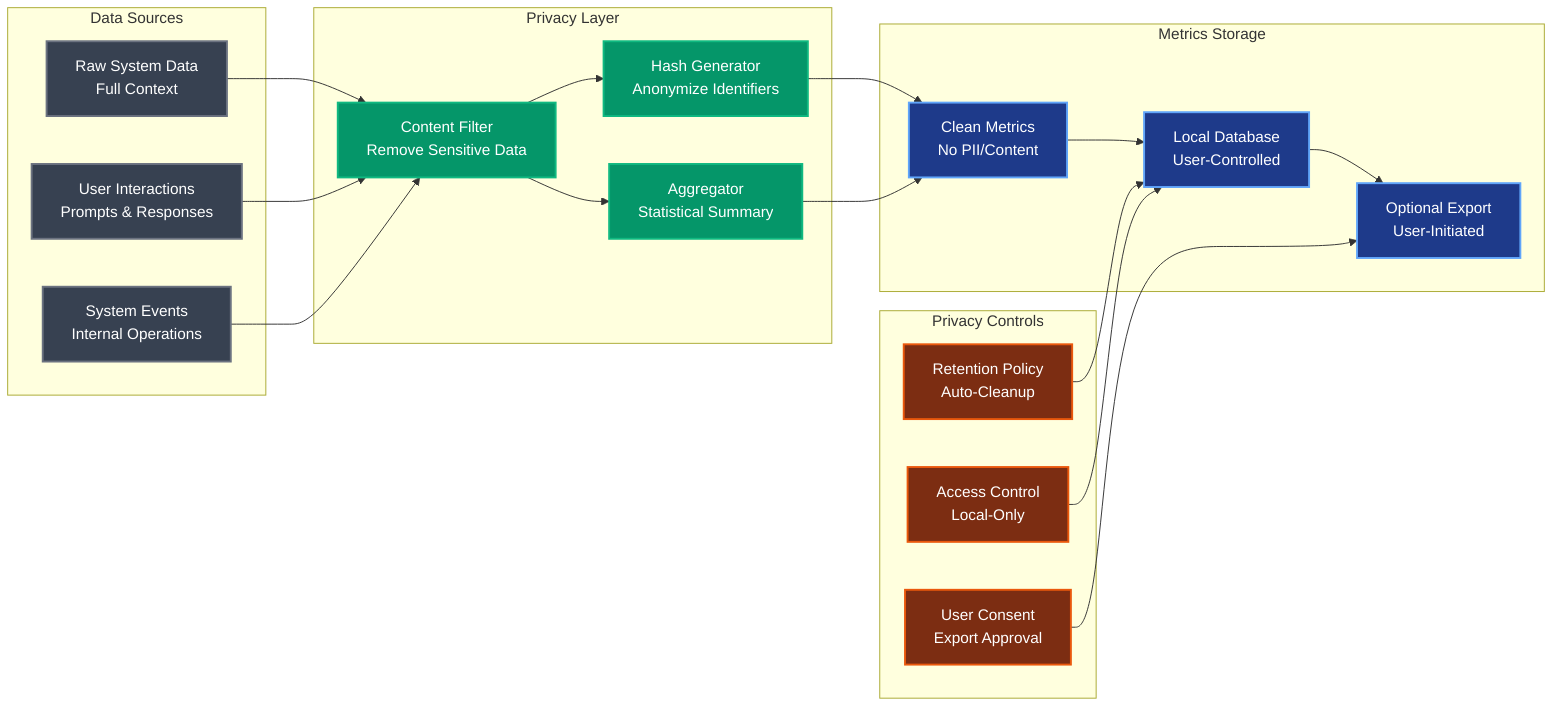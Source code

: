 graph LR
    subgraph "Data Sources"
        RAW[Raw System Data<br/>Full Context]
        USER[User Interactions<br/>Prompts & Responses]
        SYSTEM[System Events<br/>Internal Operations]
    end
    
    subgraph "Privacy Layer"
        FILTER[Content Filter<br/>Remove Sensitive Data]
        HASH[Hash Generator<br/>Anonymize Identifiers]
        AGGREGATE[Aggregator<br/>Statistical Summary]
    end
    
    subgraph "Metrics Storage"
        CLEAN[Clean Metrics<br/>No PII/Content]
        LOCAL[Local Database<br/>User-Controlled]
        EXPORT[Optional Export<br/>User-Initiated]
    end
    
    subgraph "Privacy Controls"
        RETENTION[Retention Policy<br/>Auto-Cleanup]
        ACCESS[Access Control<br/>Local-Only]
        CONSENT[User Consent<br/>Export Approval]
    end
    
    RAW --> FILTER
    USER --> FILTER
    SYSTEM --> FILTER
    
    FILTER --> HASH
    FILTER --> AGGREGATE
    
    HASH --> CLEAN
    AGGREGATE --> CLEAN
    
    CLEAN --> LOCAL
    LOCAL --> EXPORT
    
    RETENTION --> LOCAL
    ACCESS --> LOCAL
    CONSENT --> EXPORT
    
    %% Styling
    classDef data fill:#374151,stroke:#6b7280,stroke-width:2px,color:#fff
    classDef privacy fill:#059669,stroke:#10b981,stroke-width:2px,color:#fff
    classDef storage fill:#1e3a8a,stroke:#60a5fa,stroke-width:2px,color:#fff
    classDef controls fill:#7c2d12,stroke:#ea580c,stroke-width:2px,color:#fff
    
    class RAW,USER,SYSTEM data
    class FILTER,HASH,AGGREGATE privacy
    class CLEAN,LOCAL,EXPORT storage
    class RETENTION,ACCESS,CONSENT controls
